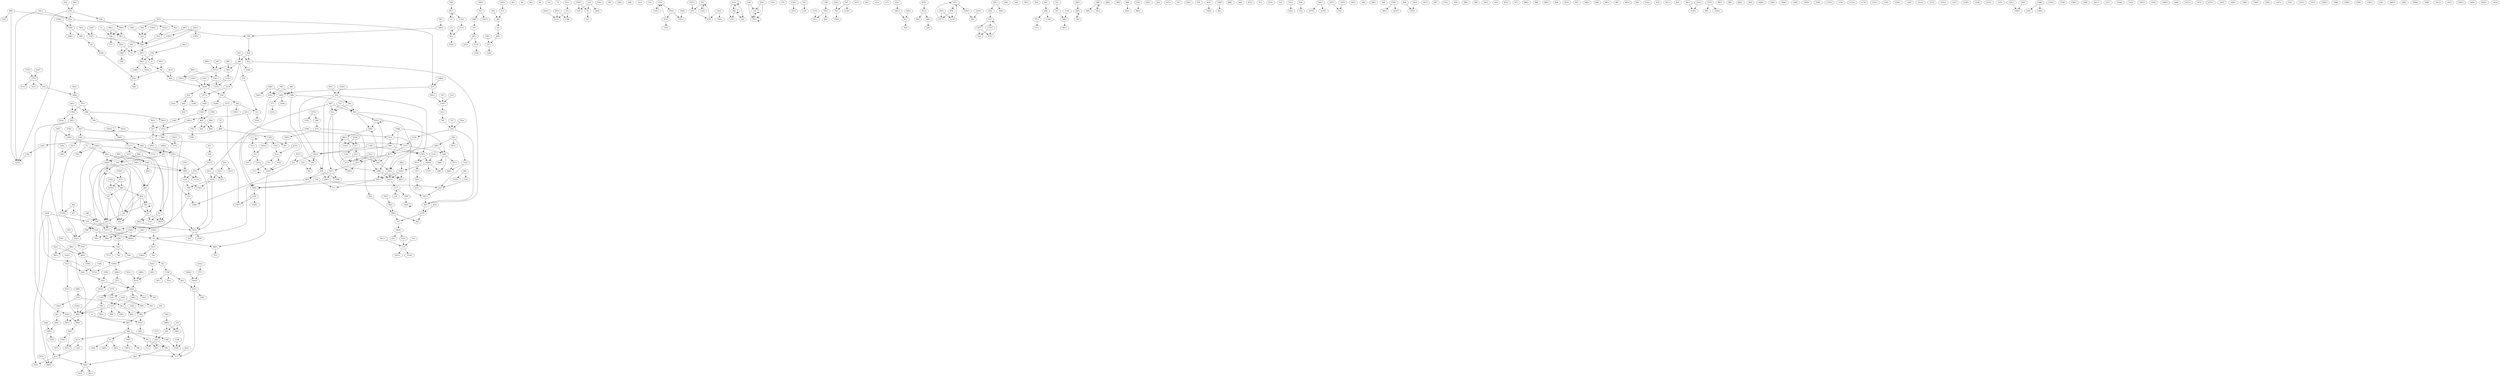 digraph adj {
graph [k=22]
edge [d=-21]
"1+" [l=43 C=543]
"1-" [l=43 C=543]
"5+" [l=22 C=251]
"5-" [l=22 C=251]
"10+" [l=33 C=937]
"10-" [l=33 C=937]
"13+" [l=45 C=318]
"13-" [l=45 C=318]
"15+" [l=44 C=975]
"15-" [l=44 C=975]
"20+" [l=29 C=743]
"20-" [l=29 C=743]
"36+" [l=24 C=332]
"36-" [l=24 C=332]
"40+" [l=52 C=701]
"40-" [l=52 C=701]
"44+" [l=22 C=83]
"44-" [l=22 C=83]
"52+" [l=22 C=134]
"52-" [l=22 C=134]
"57+" [l=22 C=16]
"57-" [l=22 C=16]
"65+" [l=22 C=55]
"65-" [l=22 C=55]
"69+" [l=31 C=141]
"69-" [l=31 C=141]
"73+" [l=48 C=515]
"73-" [l=48 C=515]
"75+" [l=50 C=993]
"75-" [l=50 C=993]
"76+" [l=24 C=752]
"76-" [l=24 C=752]
"80+" [l=22 C=129]
"80-" [l=22 C=129]
"81+" [l=22 C=19]
"81-" [l=22 C=19]
"82+" [l=22 C=7]
"82-" [l=22 C=7]
"86+" [l=23 C=272]
"86-" [l=23 C=272]
"100+" [l=43 C=1018]
"100-" [l=43 C=1018]
"102+" [l=22 C=24]
"102-" [l=22 C=24]
"103+" [l=61 C=2187]
"103-" [l=61 C=2187]
"108+" [l=55 C=1104]
"108-" [l=55 C=1104]
"111+" [l=23 C=51]
"111-" [l=23 C=51]
"118+" [l=25 C=309]
"118-" [l=25 C=309]
"123+" [l=29 C=1991]
"123-" [l=29 C=1991]
"125+" [l=42 C=1299]
"125-" [l=42 C=1299]
"133+" [l=22 C=776]
"133-" [l=22 C=776]
"134+" [l=23 C=15]
"134-" [l=23 C=15]
"144+" [l=22 C=265]
"144-" [l=22 C=265]
"145+" [l=22 C=28]
"145-" [l=22 C=28]
"146+" [l=23 C=50]
"146-" [l=23 C=50]
"147+" [l=22 C=15]
"147-" [l=22 C=15]
"155+" [l=45 C=353]
"155-" [l=45 C=353]
"157+" [l=43 C=915]
"157-" [l=43 C=915]
"165+" [l=43 C=432]
"165-" [l=43 C=432]
"173+" [l=22 C=17]
"173-" [l=22 C=17]
"187+" [l=42 C=276]
"187-" [l=42 C=276]
"190+" [l=43 C=509]
"190-" [l=43 C=509]
"193+" [l=61 C=2027]
"193-" [l=61 C=2027]
"197+" [l=30 C=851]
"197-" [l=30 C=851]
"200+" [l=44 C=799]
"200-" [l=44 C=799]
"204+" [l=23 C=108]
"204-" [l=23 C=108]
"206+" [l=39 C=801]
"206-" [l=39 C=801]
"207+" [l=34 C=677]
"207-" [l=34 C=677]
"216+" [l=22 C=14]
"216-" [l=22 C=14]
"217+" [l=43 C=1049]
"217-" [l=43 C=1049]
"221+" [l=23 C=51]
"221-" [l=23 C=51]
"223+" [l=22 C=15]
"223-" [l=22 C=15]
"224+" [l=35 C=1038]
"224-" [l=35 C=1038]
"233+" [l=24 C=271]
"233-" [l=24 C=271]
"237+" [l=47 C=1978]
"237-" [l=47 C=1978]
"240+" [l=41 C=637]
"240-" [l=41 C=637]
"243+" [l=49 C=823]
"243-" [l=49 C=823]
"244+" [l=22 C=69]
"244-" [l=22 C=69]
"249+" [l=43 C=750]
"249-" [l=43 C=750]
"252+" [l=22 C=120]
"252-" [l=22 C=120]
"253+" [l=25 C=170]
"253-" [l=25 C=170]
"254+" [l=26 C=521]
"254-" [l=26 C=521]
"258+" [l=22 C=30]
"258-" [l=22 C=30]
"260+" [l=22 C=10]
"260-" [l=22 C=10]
"264+" [l=22 C=85]
"264-" [l=22 C=85]
"272+" [l=52 C=388]
"272-" [l=52 C=388]
"277+" [l=44 C=950]
"277-" [l=44 C=950]
"288+" [l=22 C=262]
"288-" [l=22 C=262]
"291+" [l=52 C=829]
"291-" [l=52 C=829]
"292+" [l=22 C=244]
"292-" [l=22 C=244]
"293+" [l=22 C=181]
"293-" [l=22 C=181]
"303+" [l=405 C=16233]
"303-" [l=405 C=16233]
"305+" [l=44 C=687]
"305-" [l=44 C=687]
"306+" [l=22 C=90]
"306-" [l=22 C=90]
"312+" [l=26 C=303]
"312-" [l=26 C=303]
"317+" [l=30 C=958]
"317-" [l=30 C=958]
"318+" [l=22 C=26]
"318-" [l=22 C=26]
"327+" [l=24 C=219]
"327-" [l=24 C=219]
"334+" [l=24 C=631]
"334-" [l=24 C=631]
"341+" [l=43 C=563]
"341-" [l=43 C=563]
"343+" [l=57 C=992]
"343-" [l=57 C=992]
"367+" [l=43 C=671]
"367-" [l=43 C=671]
"369+" [l=45 C=835]
"369-" [l=45 C=835]
"371+" [l=32 C=495]
"371-" [l=32 C=495]
"388+" [l=22 C=61]
"388-" [l=22 C=61]
"389+" [l=23 C=18]
"389-" [l=23 C=18]
"396+" [l=22 C=53]
"396-" [l=22 C=53]
"400+" [l=48 C=1043]
"400-" [l=48 C=1043]
"412+" [l=22 C=363]
"412-" [l=22 C=363]
"415+" [l=34 C=183]
"415-" [l=34 C=183]
"418+" [l=30 C=1161]
"418-" [l=30 C=1161]
"421+" [l=25 C=77]
"421-" [l=25 C=77]
"426+" [l=43 C=572]
"426-" [l=43 C=572]
"431+" [l=43 C=1195]
"431-" [l=43 C=1195]
"432+" [l=22 C=17]
"432-" [l=22 C=17]
"437+" [l=52 C=1104]
"437-" [l=52 C=1104]
"439+" [l=43 C=789]
"439-" [l=43 C=789]
"441+" [l=33 C=744]
"441-" [l=33 C=744]
"442+" [l=43 C=937]
"442-" [l=43 C=937]
"444+" [l=34 C=242]
"444-" [l=34 C=242]
"446+" [l=22 C=80]
"446-" [l=22 C=80]
"447+" [l=22 C=61]
"447-" [l=22 C=61]
"448+" [l=22 C=27]
"448-" [l=22 C=27]
"452+" [l=22 C=40]
"452-" [l=22 C=40]
"454+" [l=43 C=532]
"454-" [l=43 C=532]
"457+" [l=51 C=1216]
"457-" [l=51 C=1216]
"458+" [l=42 C=751]
"458-" [l=42 C=751]
"463+" [l=22 C=149]
"463-" [l=22 C=149]
"466+" [l=25 C=551]
"466-" [l=25 C=551]
"469+" [l=37 C=521]
"469-" [l=37 C=521]
"472+" [l=62 C=816]
"472-" [l=62 C=816]
"476+" [l=23 C=310]
"476-" [l=23 C=310]
"477+" [l=22 C=62]
"477-" [l=22 C=62]
"479+" [l=32 C=4983]
"479-" [l=32 C=4983]
"490+" [l=35 C=462]
"490-" [l=35 C=462]
"491+" [l=41 C=634]
"491-" [l=41 C=634]
"498+" [l=39 C=845]
"498-" [l=39 C=845]
"507+" [l=22 C=135]
"507-" [l=22 C=135]
"508+" [l=24 C=806]
"508-" [l=24 C=806]
"509+" [l=55 C=446]
"509-" [l=55 C=446]
"511+" [l=22 C=282]
"511-" [l=22 C=282]
"513+" [l=151 C=4419]
"513-" [l=151 C=4419]
"519+" [l=71 C=3103]
"519-" [l=71 C=3103]
"527+" [l=51 C=1074]
"527-" [l=51 C=1074]
"532+" [l=43 C=224]
"532-" [l=43 C=224]
"533+" [l=52 C=1046]
"533-" [l=52 C=1046]
"534+" [l=26 C=319]
"534-" [l=26 C=319]
"535+" [l=60 C=693]
"535-" [l=60 C=693]
"544+" [l=36 C=1131]
"544-" [l=36 C=1131]
"546+" [l=137 C=2560]
"546-" [l=137 C=2560]
"547+" [l=26 C=307]
"547-" [l=26 C=307]
"548+" [l=39 C=826]
"548-" [l=39 C=826]
"551+" [l=48 C=722]
"551-" [l=48 C=722]
"552+" [l=36 C=771]
"552-" [l=36 C=771]
"556+" [l=22 C=59]
"556-" [l=22 C=59]
"562+" [l=22 C=11]
"562-" [l=22 C=11]
"564+" [l=24 C=136]
"564-" [l=24 C=136]
"565+" [l=22 C=394]
"565-" [l=22 C=394]
"567+" [l=90 C=1457]
"567-" [l=90 C=1457]
"568+" [l=22 C=25]
"568-" [l=22 C=25]
"570+" [l=48 C=826]
"570-" [l=48 C=826]
"573+" [l=22 C=83]
"573-" [l=22 C=83]
"579+" [l=69 C=2011]
"579-" [l=69 C=2011]
"580+" [l=69 C=671]
"580-" [l=69 C=671]
"586+" [l=22 C=195]
"586-" [l=22 C=195]
"587+" [l=23 C=20]
"587-" [l=23 C=20]
"588+" [l=28 C=412]
"588-" [l=28 C=412]
"589+" [l=55 C=426]
"589-" [l=55 C=426]
"619+" [l=27 C=713]
"619-" [l=27 C=713]
"623+" [l=22 C=75]
"623-" [l=22 C=75]
"633+" [l=49 C=1116]
"633-" [l=49 C=1116]
"634+" [l=43 C=849]
"634-" [l=43 C=849]
"642+" [l=90 C=866]
"642-" [l=90 C=866]
"643+" [l=34 C=419]
"643-" [l=34 C=419]
"655+" [l=22 C=3958]
"655-" [l=22 C=3958]
"657+" [l=22 C=105]
"657-" [l=22 C=105]
"658+" [l=22 C=147]
"658-" [l=22 C=147]
"660+" [l=22 C=115]
"660-" [l=22 C=115]
"662+" [l=22 C=62]
"662-" [l=22 C=62]
"663+" [l=22 C=55]
"663-" [l=22 C=55]
"665+" [l=29 C=115]
"665-" [l=29 C=115]
"666+" [l=22 C=9]
"666-" [l=22 C=9]
"675+" [l=595 C=22368]
"675-" [l=595 C=22368]
"676+" [l=63 C=2469]
"676-" [l=63 C=2469]
"678+" [l=26 C=2377]
"678-" [l=26 C=2377]
"680+" [l=59 C=945]
"680-" [l=59 C=945]
"686+" [l=25 C=554]
"686-" [l=25 C=554]
"687+" [l=47 C=902]
"687-" [l=47 C=902]
"688+" [l=43 C=854]
"688-" [l=43 C=854]
"690+" [l=43 C=760]
"690-" [l=43 C=760]
"696+" [l=54 C=1003]
"696-" [l=54 C=1003]
"701+" [l=39 C=139]
"701-" [l=39 C=139]
"707+" [l=23 C=201]
"707-" [l=23 C=201]
"709+" [l=43 C=478]
"709-" [l=43 C=478]
"715+" [l=27 C=89]
"715-" [l=27 C=89]
"723+" [l=22 C=41]
"723-" [l=22 C=41]
"730+" [l=22 C=10]
"730-" [l=22 C=10]
"746+" [l=42 C=948]
"746-" [l=42 C=948]
"757+" [l=34 C=928]
"757-" [l=34 C=928]
"758+" [l=27 C=418]
"758-" [l=27 C=418]
"762+" [l=37 C=438]
"762-" [l=37 C=438]
"763+" [l=50 C=690]
"763-" [l=50 C=690]
"764+" [l=23 C=106]
"764-" [l=23 C=106]
"768+" [l=67 C=947]
"768-" [l=67 C=947]
"782+" [l=40 C=537]
"782-" [l=40 C=537]
"783+" [l=43 C=301]
"783-" [l=43 C=301]
"784+" [l=22 C=125]
"784-" [l=22 C=125]
"785+" [l=22 C=86]
"785-" [l=22 C=86]
"788+" [l=22 C=79]
"788-" [l=22 C=79]
"797+" [l=22 C=148]
"797-" [l=22 C=148]
"799+" [l=22 C=64]
"799-" [l=22 C=64]
"802+" [l=32 C=414]
"802-" [l=32 C=414]
"805+" [l=38 C=1078]
"805-" [l=38 C=1078]
"806+" [l=33 C=606]
"806-" [l=33 C=606]
"815+" [l=22 C=7]
"815-" [l=22 C=7]
"816+" [l=53 C=1045]
"816-" [l=53 C=1045]
"818+" [l=23 C=37]
"818-" [l=23 C=37]
"825+" [l=35 C=557]
"825-" [l=35 C=557]
"833+" [l=23 C=171]
"833-" [l=23 C=171]
"835+" [l=43 C=880]
"835-" [l=43 C=880]
"837+" [l=22 C=231]
"837-" [l=22 C=231]
"840+" [l=45 C=872]
"840-" [l=45 C=872]
"842+" [l=35 C=344]
"842-" [l=35 C=344]
"850+" [l=186 C=6853]
"850-" [l=186 C=6853]
"861+" [l=37 C=480]
"861-" [l=37 C=480]
"862+" [l=48 C=902]
"862-" [l=48 C=902]
"863+" [l=22 C=99]
"863-" [l=22 C=99]
"875+" [l=22 C=115]
"875-" [l=22 C=115]
"876+" [l=81 C=2723]
"876-" [l=81 C=2723]
"882+" [l=23 C=335]
"882-" [l=23 C=335]
"883+" [l=22 C=1244]
"883-" [l=22 C=1244]
"887+" [l=45 C=1079]
"887-" [l=45 C=1079]
"889+" [l=22 C=315]
"889-" [l=22 C=315]
"892+" [l=42 C=616]
"892-" [l=42 C=616]
"894+" [l=22 C=14]
"894-" [l=22 C=14]
"900+" [l=41 C=822]
"900-" [l=41 C=822]
"901+" [l=24 C=85]
"901-" [l=24 C=85]
"907+" [l=26 C=643]
"907-" [l=26 C=643]
"908+" [l=50 C=1241]
"908-" [l=50 C=1241]
"911+" [l=44 C=1837]
"911-" [l=44 C=1837]
"913+" [l=30 C=986]
"913-" [l=30 C=986]
"916+" [l=43 C=573]
"916-" [l=43 C=573]
"922+" [l=77 C=963]
"922-" [l=77 C=963]
"923+" [l=45 C=608]
"923-" [l=45 C=608]
"931+" [l=36 C=217]
"931-" [l=36 C=217]
"932+" [l=27 C=786]
"932-" [l=27 C=786]
"934+" [l=24 C=256]
"934-" [l=24 C=256]
"948+" [l=29 C=449]
"948-" [l=29 C=449]
"967+" [l=31 C=998]
"967-" [l=31 C=998]
"972+" [l=22 C=83]
"972-" [l=22 C=83]
"981+" [l=22 C=57]
"981-" [l=22 C=57]
"987+" [l=406 C=15877]
"987-" [l=406 C=15877]
"993+" [l=41 C=987]
"993-" [l=41 C=987]
"994+" [l=41 C=502]
"994-" [l=41 C=502]
"995+" [l=28 C=242]
"995-" [l=28 C=242]
"1001+" [l=28 C=309]
"1001-" [l=28 C=309]
"1006+" [l=43 C=644]
"1006-" [l=43 C=644]
"1007+" [l=22 C=143]
"1007-" [l=22 C=143]
"1008+" [l=43 C=615]
"1008-" [l=43 C=615]
"1009+" [l=22 C=27]
"1009-" [l=22 C=27]
"1014+" [l=42 C=1184]
"1014-" [l=42 C=1184]
"1016+" [l=33 C=414]
"1016-" [l=33 C=414]
"1020+" [l=40 C=200]
"1020-" [l=40 C=200]
"1027+" [l=64 C=922]
"1027-" [l=64 C=922]
"1042+" [l=47 C=647]
"1042-" [l=47 C=647]
"1044+" [l=55 C=1249]
"1044-" [l=55 C=1249]
"1046+" [l=39 C=304]
"1046-" [l=39 C=304]
"1048+" [l=34 C=1442]
"1048-" [l=34 C=1442]
"1059+" [l=52 C=697]
"1059-" [l=52 C=697]
"1062+" [l=22 C=7]
"1062-" [l=22 C=7]
"1065+" [l=53 C=1307]
"1065-" [l=53 C=1307]
"1066+" [l=22 C=10]
"1066-" [l=22 C=10]
"1069+" [l=23 C=249]
"1069-" [l=23 C=249]
"1075+" [l=28 C=483]
"1075-" [l=28 C=483]
"1076+" [l=28 C=523]
"1076-" [l=28 C=523]
"1083+" [l=45 C=1118]
"1083-" [l=45 C=1118]
"1095+" [l=28 C=936]
"1095-" [l=28 C=936]
"1099+" [l=22 C=43]
"1099-" [l=22 C=43]
"1102+" [l=22 C=9]
"1102-" [l=22 C=9]
"1110+" [l=22 C=8]
"1110-" [l=22 C=8]
"1117+" [l=25 C=131]
"1117-" [l=25 C=131]
"1119+" [l=31 C=567]
"1119-" [l=31 C=567]
"1126+" [l=35 C=692]
"1126-" [l=35 C=692]
"1129+" [l=43 C=1199]
"1129-" [l=43 C=1199]
"1130+" [l=35 C=497]
"1130-" [l=35 C=497]
"1133+" [l=40 C=171]
"1133-" [l=40 C=171]
"1136+" [l=69 C=1708]
"1136-" [l=69 C=1708]
"1139+" [l=22 C=343]
"1139-" [l=22 C=343]
"1145+" [l=42 C=511]
"1145-" [l=42 C=511]
"1158+" [l=43 C=953]
"1158-" [l=43 C=953]
"1159+" [l=24 C=132]
"1159-" [l=24 C=132]
"1162+" [l=47 C=1152]
"1162-" [l=47 C=1152]
"1163+" [l=108 C=2425]
"1163-" [l=108 C=2425]
"1166+" [l=22 C=57]
"1166-" [l=22 C=57]
"1168+" [l=43 C=746]
"1168-" [l=43 C=746]
"1170+" [l=34 C=888]
"1170-" [l=34 C=888]
"1176+" [l=46 C=1043]
"1176-" [l=46 C=1043]
"1185+" [l=22 C=56]
"1185-" [l=22 C=56]
"1191+" [l=64 C=813]
"1191-" [l=64 C=813]
"1196+" [l=53 C=720]
"1196-" [l=53 C=720]
"1200+" [l=31 C=349]
"1200-" [l=31 C=349]
"1201+" [l=31 C=384]
"1201-" [l=31 C=384]
"1202+" [l=47 C=1493]
"1202-" [l=47 C=1493]
"1214+" [l=23 C=14]
"1214-" [l=23 C=14]
"1222+" [l=36 C=589]
"1222-" [l=36 C=589]
"1225+" [l=44 C=3159]
"1225-" [l=44 C=3159]
"1227+" [l=67 C=1243]
"1227-" [l=67 C=1243]
"1234+" [l=22 C=101]
"1234-" [l=22 C=101]
"1238+" [l=43 C=1136]
"1238-" [l=43 C=1136]
"1246+" [l=50 C=1293]
"1246-" [l=50 C=1293]
"1260+" [l=62 C=1744]
"1260-" [l=62 C=1744]
"1262+" [l=159 C=5159]
"1262-" [l=159 C=5159]
"1263+" [l=43 C=702]
"1263-" [l=43 C=702]
"1275+" [l=39 C=826]
"1275-" [l=39 C=826]
"1277+" [l=26 C=99]
"1277-" [l=26 C=99]
"1281+" [l=54 C=1134]
"1281-" [l=54 C=1134]
"1292+" [l=43 C=815]
"1292-" [l=43 C=815]
"1296+" [l=161 C=2963]
"1296-" [l=161 C=2963]
"1329+" [l=23 C=247]
"1329-" [l=23 C=247]
"1343+" [l=34 C=508]
"1343-" [l=34 C=508]
"1349+" [l=24 C=120]
"1349-" [l=24 C=120]
"1350+" [l=38 C=812]
"1350-" [l=38 C=812]
"1352+" [l=22 C=11]
"1352-" [l=22 C=11]
"1358+" [l=22 C=75]
"1358-" [l=22 C=75]
"1360+" [l=22 C=57]
"1360-" [l=22 C=57]
"1366+" [l=72 C=2069]
"1366-" [l=72 C=2069]
"1368+" [l=69 C=1604]
"1368-" [l=69 C=1604]
"1371+" [l=43 C=549]
"1371-" [l=43 C=549]
"1372+" [l=23 C=279]
"1372-" [l=23 C=279]
"1377+" [l=46 C=1236]
"1377-" [l=46 C=1236]
"1379+" [l=43 C=234]
"1379-" [l=43 C=234]
"1390+" [l=38 C=741]
"1390-" [l=38 C=741]
"1417+" [l=62 C=2908]
"1417-" [l=62 C=2908]
"1418+" [l=34 C=827]
"1418-" [l=34 C=827]
"1422+" [l=43 C=950]
"1422-" [l=43 C=950]
"1424+" [l=22 C=189]
"1424-" [l=22 C=189]
"1430+" [l=22 C=163]
"1430-" [l=22 C=163]
"1445+" [l=24 C=55]
"1445-" [l=24 C=55]
"1446+" [l=56 C=1067]
"1446-" [l=56 C=1067]
"1452+" [l=51 C=1272]
"1452-" [l=51 C=1272]
"1464+" [l=58 C=1028]
"1464-" [l=58 C=1028]
"1469+" [l=23 C=289]
"1469-" [l=23 C=289]
"1472+" [l=49 C=608]
"1472-" [l=49 C=608]
"1473+" [l=43 C=288]
"1473-" [l=43 C=288]
"1475+" [l=59 C=2525]
"1475-" [l=59 C=2525]
"1485+" [l=33 C=453]
"1485-" [l=33 C=453]
"1492+" [l=22 C=67]
"1492-" [l=22 C=67]
"1498+" [l=22 C=15]
"1498-" [l=22 C=15]
"1500+" [l=86 C=1868]
"1500-" [l=86 C=1868]
"1506+" [l=43 C=679]
"1506-" [l=43 C=679]
"1519+" [l=22 C=15]
"1519-" [l=22 C=15]
"1520+" [l=198 C=5583]
"1520-" [l=198 C=5583]
"1526+" [l=1318 C=72862]
"1526-" [l=1318 C=72862]
"1527+" [l=3585 C=156724]
"1527-" [l=3585 C=156724]
"1528+" [l=756 C=35932]
"1528-" [l=756 C=35932]
"1530+" [l=3970 C=198330]
"1530-" [l=3970 C=198330]
"1533+" [l=3210 C=169010]
"1533-" [l=3210 C=169010]
"1538+" [l=843 C=42038]
"1538-" [l=843 C=42038]
"1539+" [l=605 C=25487]
"1539-" [l=605 C=25487]
"1540+" [l=2831 C=127690]
"1540-" [l=2831 C=127690]
"1541+" [l=1095 C=56243]
"1541-" [l=1095 C=56243]
"1545+" [l=3652 C=183084]
"1545-" [l=3652 C=183084]
"1549+" [l=540 C=27973]
"1549-" [l=540 C=27973]
"1552+" [l=1547 C=82109]
"1552-" [l=1547 C=82109]
"1553+" [l=2155 C=111556]
"1553-" [l=2155 C=111556]
"1554+" [l=877 C=37140]
"1554-" [l=877 C=37140]
"1560+" [l=7628 C=383898]
"1560-" [l=7628 C=383898]
"1563+" [l=664 C=22153]
"1563-" [l=664 C=22153]
"1564+" [l=417 C=24551]
"1564-" [l=417 C=24551]
"1566+" [l=451 C=17949]
"1566-" [l=451 C=17949]
"1567+" [l=2964 C=142831]
"1567-" [l=2964 C=142831]
"1572+" [l=737 C=28780]
"1572-" [l=737 C=28780]
"1573+" [l=718 C=31934]
"1573-" [l=718 C=31934]
"1575+" [l=1901 C=97066]
"1575-" [l=1901 C=97066]
"1576+" [l=954 C=49764]
"1576-" [l=954 C=49764]
"1581+" [l=1630 C=75020]
"1581-" [l=1630 C=75020]
"1583+" [l=6165 C=318227]
"1583-" [l=6165 C=318227]
"1585+" [l=900 C=43448]
"1585-" [l=900 C=43448]
"1586+" [l=1745 C=89433]
"1586-" [l=1745 C=89433]
"1592+" [l=9519 C=466283]
"1592-" [l=9519 C=466283]
"1595+" [l=1217 C=53865]
"1595-" [l=1217 C=53865]
"1596+" [l=1718 C=89404]
"1596-" [l=1718 C=89404]
"1597+" [l=1609 C=60954]
"1597-" [l=1609 C=60954]
"1599+" [l=545 C=28346]
"1599-" [l=545 C=28346]
"1600+" [l=1714 C=96609]
"1600-" [l=1714 C=96609]
"1601+" [l=628 C=26011]
"1601-" [l=628 C=26011]
"1603+" [l=4264 C=213689]
"1603-" [l=4264 C=213689]
"1606+" [l=8005 C=356256]
"1606-" [l=8005 C=356256]
"1611+" [l=1824 C=78877]
"1611-" [l=1824 C=78877]
"1612+" [l=4845 C=257106]
"1612-" [l=4845 C=257106]
"1613+" [l=7794 C=358831]
"1613-" [l=7794 C=358831]
"1617+" [l=2798 C=135843]
"1617-" [l=2798 C=135843]
"1618+" [l=3410 C=164410]
"1618-" [l=3410 C=164410]
"1619+" [l=9014 C=493947]
"1619-" [l=9014 C=493947]
"1620+" [l=23779 C=1140476]
"1620-" [l=23779 C=1140476]
"1621+" [l=8258 C=402693]
"1621-" [l=8258 C=402693]
"1622+" [l=6640 C=351926]
"1622-" [l=6640 C=351926]
"1623+" [l=5561 C=259816]
"1623-" [l=5561 C=259816]
"1624+" [l=14682 C=706060]
"1624-" [l=14682 C=706060]
"1625+" [l=7765 C=370212]
"1625-" [l=7765 C=370212]
"1626+" [l=4076 C=179032]
"1626-" [l=4076 C=179032]
"1627+" [l=21008 C=1018170]
"1627-" [l=21008 C=1018170]
"1+" -> "476+"
"1+" -> "887-"
"5+" -> "889+" [d=-17]
"5+" -> "327+" [d=-16]
"5-" -> "850+" [d=-19]
"5-" -> "1371-" [d=-18]
"5-" -> "1545-"
"10+" -> "200+" [d=-11]
"10+" -> "204-" [d=-11]
"10+" -> "1042-" [d=-11]
"13+" -> "901-"
"13-" -> "901+"
"15-" -> "534+" [d=-19]
"15-" -> "86+" [d=-10]
"20+" -> "367+"
"20-" -> "498+"
"36+" -> "842-"
"36+" -> "882-" [d=-17]
"36-" -> "233+" [d=-15]
"36-" -> "948-" [d=-13]
"44+" -> "369+"
"44-" -> "1246-" [d=-19]
"52+" -> "508+" [d=-19]
"52-" -> "1065+"
"52-" -> "588+" [d=-19]
"52-" -> "1564-" [d=-19]
"57-" -> "663-"
"57-" -> "730+"
"65+" -> "144+"
"65+" -> "145+"
"65+" -> "147+"
"65+" -> "1066-"
"65-" -> "477+" [d=-14]
"75-" -> "889-"
"76+" -> "1368-"
"76+" -> "412+" [d=-19]
"76-" -> "527-" [d=-18]
"80+" -> "655+"
"80+" -> "658+"
"80+" -> "660+"
"80-" -> "264+"
"80-" -> "715+"
"80-" -> "687+" [d=-18]
"81+" -> "657+"
"81+" -> "666+"
"81-" -> "264+"
"81-" -> "715+"
"81-" -> "687+" [d=-18]
"82+" -> "221+"
"82+" -> "223+"
"86+" -> "508+" [d=-19]
"86-" -> "799-" [d=-10]
"86-" -> "15+" [d=-10]
"86-" -> "802-" [d=-10]
"102+" -> "144+"
"102+" -> "145+"
"102+" -> "147+"
"102+" -> "1066-"
"103+" -> "173-" [d=-16]
"103-" -> "1469-"
"111+" -> "111+" [d=-19]
"111-" -> "701+"
"111-" -> "111-" [d=-19]
"118+" -> "1430+" [d=-11]
"118-" -> "1545+" [d=-18]
"125+" -> "678+" [d=-20]
"125+" -> "1145+" [d=-20]
"125-" -> "1145-"
"125-" -> "479-" [d=-16]
"133+" -> "133+"
"133+" -> "134+"
"133+" -> "216-"
"133+" -> "783-"
"133-" -> "133-"
"133-" -> "783+"
"134-" -> "133-"
"134-" -> "783+"
"144+" -> "655+"
"144+" -> "658+"
"144+" -> "660+"
"144-" -> "65-"
"144-" -> "102-"
"144-" -> "837-"
"145+" -> "657+"
"145+" -> "666+"
"145-" -> "65-"
"145-" -> "102-"
"145-" -> "837-"
"146+" -> "447+"
"146+" -> "448+"
"146+" -> "206-" [d=-17]
"146-" -> "586-"
"146-" -> "1371+"
"146-" -> "1596+" [d=-19]
"147+" -> "662+"
"147-" -> "65-"
"147-" -> "102-"
"147-" -> "837-"
"157+" -> "534-"
"165+" -> "1424+"
"173+" -> "103-" [d=-16]
"173+" -> "513+" [d=-16]
"173+" -> "1611-"
"173-" -> "1027+"
"173-" -> "1576+"
"187-" -> "1159+" [d=-20]
"190+" -> "934+"
"190-" -> "799+"
"193-" -> "1126-"
"197-" -> "1130+"
"197-" -> "785-" [d=-18]
"200-" -> "1069-" [d=-18]
"200-" -> "10-" [d=-11]
"204+" -> "1069-" [d=-18]
"204+" -> "10-" [d=-11]
"204-" -> "534-" [d=-18]
"206+" -> "1099-" [d=-15]
"206+" -> "146-" [d=-17]
"216+" -> "133-"
"216+" -> "783+"
"221+" -> "815-"
"221+" -> "1618-" [d=-20]
"221-" -> "82-"
"223-" -> "82-"
"224+" -> "1001+"
"233+" -> "690-"
"233-" -> "36+" [d=-15]
"233-" -> "1246+" [d=-18]
"237+" -> "876-"
"237+" -> "1262+"
"237-" -> "1176+"
"237-" -> "1377-"
"240-" -> "1372+" [d=-20]
"243+" -> "686+" [d=-17]
"244+" -> "254+"
"244-" -> "312-" [d=-12]
"244-" -> "1506+" [d=-19]
"252+" -> "1222+"
"252+" -> "1095-" [d=-19]
"252-" -> "686+" [d=-15]
"252-" -> "934+" [d=-11]
"252-" -> "1541-" [d=-15]
"253-" -> "367-"
"254+" -> "1473+"
"254+" -> "1424-" [d=-20]
"254-" -> "244-"
"254-" -> "1538+"
"258+" -> "1360+" [d=-20]
"258+" -> "452+" [d=-17]
"258-" -> "446+"
"258-" -> "850-"
"258-" -> "1009-"
"260-" -> "432-"
"260-" -> "1352+"
"264+" -> "1360+"
"264+" -> "452+" [d=-18]
"264-" -> "80+"
"264-" -> "81+"
"272+" -> "1117+"
"272-" -> "1117-"
"277+" -> "1563+"
"277-" -> "1014-"
"288+" -> "565-"
"288+" -> "797-"
"288-" -> "293+"
"288-" -> "784-"
"291+" -> "1262-"
"291+" -> "1625-"
"292+" -> "922+"
"292+" -> "334+" [d=-18]
"292+" -> "1627-" [d=-20]
"292-" -> "1139-"
"293+" -> "875+" [d=-17]
"293-" -> "288+"
"303+" -> "1176-"
"303+" -> "1377+"
"306+" -> "967+" [d=-11]
"306+" -> "1592-"
"306-" -> "908-"
"312+" -> "535+"
"312+" -> "244+" [d=-12]
"312-" -> "1162-"
"317+" -> "799+" [d=-14]
"317+" -> "437-" [d=-10]
"317+" -> "588-" [d=-10]
"317+" -> "642-" [d=-10]
"318+" -> "432+"
"318+" -> "446-"
"318+" -> "1519+" [d=-19]
"318-" -> "1627+"
"327+" -> "763-"
"327+" -> "1263+"
"327-" -> "5-" [d=-16]
"334+" -> "757+"
"334+" -> "758+"
"334+" -> "762-"
"334-" -> "1129-"
"334-" -> "292-" [d=-18]
"341+" -> "758-"
"341-" -> "1159-"
"343+" -> "948-"
"367+" -> "253+"
"367+" -> "573+"
"367-" -> "20-"
"369+" -> "1095+" [d=-20]
"369-" -> "44-"
"371-" -> "707-"
"388+" -> "782-"
"388-" -> "490-"
"388-" -> "782+"
"396+" -> "491+"
"396-" -> "1136+"
"396-" -> "707+" [d=-12]
"400+" -> "833+"
"400-" -> "816-"
"412-" -> "76-" [d=-19]
"412-" -> "835-" [d=-19]
"412-" -> "1624-"
"415+" -> "511+"
"418+" -> "911+"
"421+" -> "815-"
"421+" -> "1618-" [d=-20]
"421-" -> "1498+"
"426+" -> "785-"
"431-" -> "556-"
"432+" -> "260+"
"432-" -> "318-"
"437+" -> "1260-"
"437+" -> "317-" [d=-10]
"437-" -> "923+"
"437-" -> "1563-"
"439-" -> "696+"
"441+" -> "1083+"
"441+" -> "1329+" [d=-17]
"442+" -> "476-"
"446+" -> "318-"
"446-" -> "258+"
"446-" -> "657-"
"447+" -> "680+"
"447-" -> "146-"
"448-" -> "146-"
"452+" -> "551-"
"452+" -> "1520-"
"452-" -> "264-" [d=-18]
"452-" -> "1234+" [d=-16]
"452-" -> "258-" [d=-17]
"452-" -> "1618+" [d=-16]
"454-" -> "882-" [d=-17]
"463+" -> "1048+"
"466+" -> "907+"
"466+" -> "908+"
"466-" -> "1372+" [d=-16]
"466-" -> "535-" [d=-20]
"466-" -> "1446-" [d=-20]
"466-" -> "1473-" [d=-18]
"466-" -> "764+" [d=-15]
"476+" -> "442-"
"476-" -> "1-"
"476-" -> "882+"
"477+" -> "1016+"
"477+" -> "662-" [d=-11]
"477-" -> "65+" [d=-14]
"477-" -> "1528-"
"479+" -> "125+" [d=-16]
"479+" -> "1553-"
"479-" -> "678-"
"490+" -> "388+"
"491-" -> "396-"
"498+" -> "547+"
"498-" -> "20+"
"507-" -> "1592+"
"508+" -> "887+"
"508-" -> "52-" [d=-19]
"508-" -> "86-" [d=-19]
"508-" -> "1166-" [d=-19]
"508-" -> "1007-" [d=-19]
"508-" -> "913+" [d=-18]
"509-" -> "901+"
"511+" -> "701-" [d=-20]
"511+" -> "1622-"
"511-" -> "415-"
"511-" -> "1163+"
"513-" -> "173-" [d=-16]
"527+" -> "76+" [d=-18]
"532-" -> "1159+"
"533+" -> "634+"
"534+" -> "157-"
"534+" -> "204+" [d=-18]
"534-" -> "799-" [d=-19]
"534-" -> "15+" [d=-19]
"534-" -> "802-" [d=-19]
"535+" -> "466+" [d=-20]
"535-" -> "312-"
"544+" -> "1075+"
"544+" -> "1076+"
"547+" -> "1549-"
"547-" -> "498-"
"547-" -> "1343+"
"551+" -> "452-"
"552-" -> "934-"
"556+" -> "431+"
"556-" -> "1617+"
"562-" -> "586+"
"562-" -> "587+"
"562-" -> "1519-"
"564-" -> "1595+"
"565+" -> "288-"
"565+" -> "1139+"
"568-" -> "818+"
"568-" -> "1360-"
"573+" -> "1292-"
"573-" -> "367-"
"579+" -> "863+"
"579-" -> "676-"
"580+" -> "1573-"
"580-" -> "875-"
"586+" -> "146+"
"586+" -> "837+"
"586-" -> "562+"
"587-" -> "562+"
"588+" -> "317-" [d=-10]
"588-" -> "52+" [d=-19]
"619-" -> "1139-"
"623+" -> "994+"
"623+" -> "863+" [d=-18]
"633+" -> "1469-"
"634-" -> "533-"
"642+" -> "317-" [d=-10]
"655+" -> "655+"
"655+" -> "658+"
"655+" -> "660+"
"655-" -> "80-"
"655-" -> "144-"
"655-" -> "655-"
"657+" -> "446+"
"657+" -> "850-"
"657+" -> "1009-"
"657-" -> "81-"
"657-" -> "145-"
"658+" -> "662+"
"658-" -> "80-"
"658-" -> "144-"
"658-" -> "655-"
"660+" -> "663+"
"660+" -> "665+"
"660+" -> "1613+"
"660-" -> "80-"
"660-" -> "144-"
"660-" -> "655-"
"662+" -> "477-" [d=-11]
"662+" -> "1102+" [d=-11]
"662-" -> "147-"
"662-" -> "658-"
"663+" -> "57+"
"663+" -> "1492-" [d=-19]
"663-" -> "660-"
"663-" -> "1062-"
"663-" -> "1066+"
"665-" -> "660-"
"665-" -> "1062-"
"665-" -> "1066+"
"666-" -> "81-"
"666-" -> "145-"
"676+" -> "579+"
"678+" -> "479+"
"678+" -> "1225+" [d=-16]
"678-" -> "125-" [d=-20]
"680-" -> "447-"
"680-" -> "1519+" [d=-19]
"686-" -> "1430+" [d=-16]
"686-" -> "243-" [d=-17]
"686-" -> "252+" [d=-15]
"687-" -> "1492-" [d=-17]
"687-" -> "80+" [d=-18]
"687-" -> "81+" [d=-18]
"690+" -> "233-"
"696-" -> "439+"
"701+" -> "511-" [d=-20]
"701-" -> "111+"
"707+" -> "371+"
"707-" -> "396+" [d=-12]
"709-" -> "818+"
"709-" -> "1360-"
"715-" -> "80+"
"715-" -> "81+"
"723+" -> "788+" [d=-20]
"723+" -> "1627+" [d=-20]
"723-" -> "1498+" [d=-19]
"723-" -> "1596+" [d=-19]
"730-" -> "57+"
"730-" -> "1492-" [d=-19]
"746+" -> "1007+" [d=-20]
"757-" -> "334-"
"758+" -> "341-"
"758-" -> "334-"
"762+" -> "334-"
"763+" -> "327-"
"764+" -> "1119+" [d=-17]
"764-" -> "892+"
"764-" -> "466+" [d=-15]
"768+" -> "1069+"
"782+" -> "388-"
"782-" -> "388+"
"783+" -> "133-"
"783+" -> "783+"
"783-" -> "133+"
"783-" -> "134+"
"783-" -> "216-"
"783-" -> "783-"
"784+" -> "288+"
"784-" -> "1623+"
"785+" -> "426-"
"785+" -> "197+" [d=-18]
"785-" -> "1196+"
"788+" -> "1234+"
"788+" -> "1618+"
"788-" -> "723-" [d=-20]
"797+" -> "288-"
"797+" -> "1139+"
"797-" -> "1469+"
"799+" -> "534+" [d=-19]
"799+" -> "86+" [d=-10]
"799-" -> "190+"
"799-" -> "317-" [d=-14]
"802+" -> "534+" [d=-19]
"802+" -> "86+" [d=-10]
"805-" -> "934-"
"815+" -> "221-"
"815+" -> "421-"
"816+" -> "400+"
"818+" -> "1492-" [d=-19]
"818-" -> "568+"
"818-" -> "709+"
"818-" -> "1600+"
"833+" -> "1424-" [d=-15]
"833-" -> "400-"
"833-" -> "1366-" [d=-15]
"833-" -> "1621-" [d=-15]
"835+" -> "1368-"
"835+" -> "412+" [d=-19]
"837+" -> "144+"
"837+" -> "145+"
"837+" -> "147+"
"837+" -> "1066-"
"837-" -> "586-"
"837-" -> "1371+"
"837-" -> "1596+" [d=-19]
"842+" -> "36-"
"850+" -> "258+"
"850+" -> "657-"
"850-" -> "5+" [d=-19]
"862+" -> "994+"
"862+" -> "863+" [d=-18]
"863+" -> "1349+" [d=-10]
"863+" -> "1599+"
"863-" -> "579-"
"863-" -> "623-" [d=-18]
"863-" -> "862-" [d=-18]
"875+" -> "580+"
"875-" -> "1083-"
"875-" -> "293-" [d=-17]
"876+" -> "237-"
"876-" -> "1176-"
"876-" -> "1377+"
"882+" -> "36-" [d=-17]
"882+" -> "1296+" [d=-18]
"882+" -> "454+" [d=-17]
"882-" -> "476+"
"882-" -> "887-"
"887+" -> "1-"
"887+" -> "882+"
"887-" -> "508-"
"889+" -> "75+"
"889-" -> "1329-" [d=-18]
"889-" -> "5-" [d=-17]
"892-" -> "764+"
"894+" -> "1062+"
"900+" -> "1372+"
"901+" -> "13-"
"901+" -> "1133+"
"901-" -> "13+"
"901-" -> "509+"
"907-" -> "466-"
"907-" -> "922-"
"908+" -> "306+"
"908-" -> "466-"
"908-" -> "922-"
"911+" -> "932-"
"911+" -> "1001-"
"911-" -> "418-"
"913+" -> "1222-"
"913+" -> "967+" [d=-18]
"913-" -> "508+" [d=-18]
"922+" -> "907+"
"922+" -> "908+"
"922-" -> "292-"
"923+" -> "1159+" [d=-20]
"923-" -> "437+"
"932+" -> "911-"
"934+" -> "552+"
"934+" -> "805+"
"934-" -> "190-"
"934-" -> "1430+" [d=-12]
"934-" -> "252+" [d=-11]
"948+" -> "343-"
"948+" -> "36+" [d=-13]
"948-" -> "1424+"
"967-" -> "913-" [d=-18]
"967-" -> "306-" [d=-11]
"972+" -> "1617-" [d=-20]
"972-" -> "1110+"
"972-" -> "1234-"
"981+" -> "1530+"
"994-" -> "623-"
"994-" -> "862-"
"995+" -> "1201+"
"995+" -> "1202+"
"1001+" -> "911-"
"1001-" -> "224-"
"1007+" -> "508+" [d=-19]
"1007-" -> "746-" [d=-20]
"1007-" -> "1597+"
"1008+" -> "1563+"
"1009+" -> "258+"
"1009+" -> "657-"
"1014+" -> "277+"
"1016-" -> "477-"
"1016-" -> "1102+"
"1020+" -> "1020+"
"1020+" -> "1540+"
"1020-" -> "1020-"
"1027-" -> "173+"
"1042+" -> "1166+"
"1042+" -> "1168+"
"1042+" -> "10-" [d=-11]
"1044-" -> "1095+"
"1048-" -> "463-"
"1062+" -> "663+"
"1062+" -> "665+"
"1062+" -> "1613+"
"1062-" -> "894-"
"1062-" -> "1099-" [d=-16]
"1065-" -> "52+"
"1066+" -> "65-"
"1066+" -> "102-"
"1066+" -> "837-"
"1066-" -> "663+"
"1066-" -> "665+"
"1066-" -> "1613+"
"1069+" -> "200+" [d=-18]
"1069+" -> "204-" [d=-18]
"1069-" -> "768-"
"1075-" -> "544-"
"1076-" -> "544-"
"1083+" -> "875+"
"1083-" -> "441-"
"1095+" -> "252-" [d=-19]
"1095+" -> "1539-"
"1095-" -> "1044+"
"1095-" -> "369-" [d=-20]
"1099+" -> "206-" [d=-15]
"1099+" -> "1379+" [d=-18]
"1099+" -> "1062+" [d=-16]
"1099-" -> "1110+" [d=-12]
"1099-" -> "1234-" [d=-12]
"1102-" -> "1016+"
"1102-" -> "662-" [d=-11]
"1110-" -> "972+"
"1110-" -> "1099+" [d=-12]
"1117+" -> "272+"
"1117+" -> "1613-"
"1117-" -> "272-"
"1117-" -> "1540-"
"1119+" -> "1424+" [d=-20]
"1119+" -> "1575+"
"1119-" -> "764-" [d=-17]
"1126+" -> "193+"
"1129+" -> "334+"
"1129-" -> "1371-"
"1130-" -> "197+"
"1133+" -> "1133-" [d=-20]
"1133-" -> "901-"
"1136-" -> "396+"
"1139+" -> "292+"
"1139+" -> "619+"
"1139-" -> "565-"
"1139-" -> "797-"
"1145+" -> "125+"
"1145-" -> "125-" [d=-20]
"1159+" -> "341+"
"1159-" -> "532+"
"1159-" -> "187+" [d=-20]
"1159-" -> "923-" [d=-20]
"1162+" -> "312+"
"1163+" -> "1329+"
"1163-" -> "511+"
"1166+" -> "508+" [d=-19]
"1166-" -> "1042-"
"1168-" -> "1042-"
"1176+" -> "303-"
"1176+" -> "876+"
"1176-" -> "237+"
"1185-" -> "1234+" [d=-18]
"1185-" -> "1618+" [d=-18]
"1196-" -> "785+"
"1201+" -> "1424+" [d=-20]
"1201+" -> "1575+"
"1201-" -> "995-"
"1201-" -> "1372-" [d=-16]
"1202-" -> "995-"
"1202-" -> "1372-" [d=-16]
"1222+" -> "913-"
"1222-" -> "252-"
"1225-" -> "678-" [d=-16]
"1225-" -> "1583+"
"1234+" -> "972+"
"1234+" -> "1099+" [d=-12]
"1234-" -> "788-"
"1234-" -> "1185+" [d=-18]
"1234-" -> "452+" [d=-16]
"1246+" -> "44+" [d=-19]
"1246-" -> "233+" [d=-18]
"1260+" -> "437-"
"1262+" -> "291-"
"1262-" -> "237-"
"1263+" -> "1349+"
"1263-" -> "327-"
"1277+" -> "1445-"
"1277-" -> "1473+"
"1277-" -> "1424-" [d=-20]
"1281+" -> "1586+"
"1292+" -> "573-"
"1296-" -> "882-" [d=-18]
"1329+" -> "889+" [d=-18]
"1329-" -> "1163-"
"1329-" -> "441-" [d=-17]
"1329-" -> "1622+" [d=-18]
"1343-" -> "547+"
"1349+" -> "1445+" [d=-20]
"1349+" -> "1572+" [d=-20]
"1349-" -> "1263-"
"1349-" -> "863-" [d=-10]
"1352-" -> "260+"
"1358+" -> "1492+"
"1358-" -> "1526+"
"1358-" -> "1567+"
"1360+" -> "568+"
"1360+" -> "709+"
"1360+" -> "1600+"
"1360-" -> "264-"
"1360-" -> "258-" [d=-20]
"1366+" -> "833+" [d=-15]
"1368+" -> "76-"
"1368+" -> "835-"
"1371+" -> "1129+"
"1371+" -> "5+" [d=-18]
"1371-" -> "146+"
"1371-" -> "837+"
"1372+" -> "1201+" [d=-16]
"1372+" -> "1202+" [d=-16]
"1372-" -> "900-"
"1372-" -> "240+" [d=-20]
"1372-" -> "466+" [d=-16]
"1377+" -> "237+"
"1377-" -> "303-"
"1377-" -> "876+"
"1379-" -> "1099-" [d=-18]
"1422+" -> "1424+"
"1424+" -> "254-" [d=-20]
"1424+" -> "1277+" [d=-20]
"1424+" -> "833-" [d=-15]
"1424-" -> "165-"
"1424-" -> "948+"
"1424-" -> "1422-"
"1424-" -> "1119-" [d=-20]
"1424-" -> "1201-" [d=-20]
"1430-" -> "686+" [d=-16]
"1430-" -> "118-" [d=-11]
"1430-" -> "934+" [d=-12]
"1430-" -> "1541-" [d=-16]
"1445+" -> "1277-"
"1445-" -> "1349-" [d=-20]
"1446+" -> "466+" [d=-20]
"1469+" -> "103+"
"1469+" -> "633-"
"1469-" -> "797+"
"1473+" -> "466+" [d=-18]
"1473-" -> "254-"
"1473-" -> "1277+"
"1492+" -> "687+" [d=-17]
"1492+" -> "818-" [d=-19]
"1492+" -> "663-" [d=-19]
"1492+" -> "730+" [d=-19]
"1492-" -> "1358-"
"1498-" -> "421+"
"1498-" -> "723+" [d=-19]
"1506-" -> "244+" [d=-19]
"1519+" -> "562+"
"1519-" -> "318-" [d=-19]
"1519-" -> "680+" [d=-19]
"1520+" -> "452-"
"1526-" -> "1358+"
"1528+" -> "477+"
"1530-" -> "981-"
"1530-" -> "1554+" [d=-115]
"1538-" -> "254+"
"1539+" -> "1095-"
"1540+" -> "1117+"
"1540-" -> "1020-"
"1541+" -> "1430+" [d=-16]
"1541+" -> "252+" [d=-15]
"1545+" -> "5+"
"1545-" -> "118+" [d=-18]
"1549+" -> "547-"
"1552+" -> "1573-" [d=-129]
"1553+" -> "479-"
"1554-" -> "1530+" [d=-115]
"1563+" -> "437+"
"1563-" -> "277-"
"1563-" -> "1008-"
"1564+" -> "52+" [d=-19]
"1567-" -> "1358+"
"1567-" -> "1572+" [d=-121]
"1572-" -> "1349-" [d=-20]
"1572-" -> "1567+" [d=-121]
"1573+" -> "580-"
"1573+" -> "1552-" [d=-129]
"1575-" -> "1119-"
"1575-" -> "1201-"
"1576-" -> "173+"
"1583-" -> "1225+"
"1585-" -> "1586+" [d=-43]
"1586-" -> "1281-"
"1586-" -> "1585+" [d=-43]
"1592+" -> "306-"
"1592-" -> "507+"
"1595-" -> "564+"
"1595-" -> "1619+" [d=-80]
"1596-" -> "723+" [d=-19]
"1596-" -> "146+" [d=-19]
"1596-" -> "837+" [d=-19]
"1597-" -> "1007+"
"1599-" -> "863-"
"1600-" -> "818+"
"1600-" -> "1360-"
"1600-" -> "1601+" [d=-147]
"1601-" -> "1600+" [d=-147]
"1611+" -> "173-"
"1613+" -> "1117-"
"1613-" -> "660-"
"1613-" -> "1062-"
"1613-" -> "1066+"
"1617+" -> "972-" [d=-20]
"1617-" -> "556+"
"1618+" -> "221-" [d=-20]
"1618+" -> "421-" [d=-20]
"1618-" -> "788-"
"1618-" -> "1185+" [d=-18]
"1618-" -> "452+" [d=-16]
"1619-" -> "1595+" [d=-80]
"1621+" -> "833+" [d=-15]
"1622+" -> "511-"
"1622-" -> "1329+" [d=-18]
"1623-" -> "784+"
"1624+" -> "412+"
"1625+" -> "291-"
"1627+" -> "292-" [d=-20]
"1627-" -> "318+"
"1627-" -> "723-" [d=-20]
}
